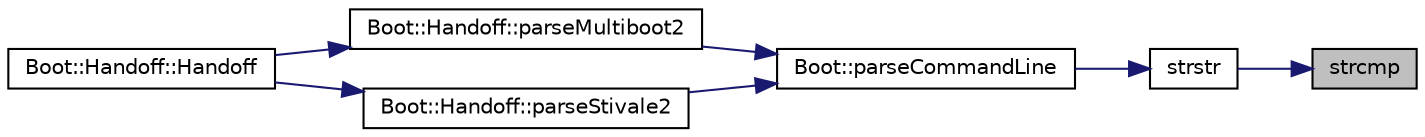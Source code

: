 digraph "strcmp"
{
 // LATEX_PDF_SIZE
  edge [fontname="Helvetica",fontsize="10",labelfontname="Helvetica",labelfontsize="10"];
  node [fontname="Helvetica",fontsize="10",shape=record];
  rankdir="RL";
  Node1 [label="strcmp",height=0.2,width=0.4,color="black", fillcolor="grey75", style="filled", fontcolor="black",tooltip="Compares two strings."];
  Node1 -> Node2 [dir="back",color="midnightblue",fontsize="10",style="solid",fontname="Helvetica"];
  Node2 [label="strstr",height=0.2,width=0.4,color="black", fillcolor="white", style="filled",URL="$d4/da0/string_8hpp.html#ae1e87cf0776db5e2c3f9350b61e56000",tooltip="Locates a substring (needle) within a containing string (haystack)"];
  Node2 -> Node3 [dir="back",color="midnightblue",fontsize="10",style="solid",fontname="Helvetica"];
  Node3 [label="Boot::parseCommandLine",height=0.2,width=0.4,color="black", fillcolor="white", style="filled",URL="$da/d80/namespace_boot.html#a06e63f208a6743c77e14c9428a7446c9",tooltip="Parse a command line for registered arguments."];
  Node3 -> Node4 [dir="back",color="midnightblue",fontsize="10",style="solid",fontname="Helvetica"];
  Node4 [label="Boot::Handoff::parseMultiboot2",height=0.2,width=0.4,color="black", fillcolor="white", style="filled",URL="$df/d70/class_boot_1_1_handoff.html#a660bc107223f5e3bf5b8c4604fed265c",tooltip=" "];
  Node4 -> Node5 [dir="back",color="midnightblue",fontsize="10",style="solid",fontname="Helvetica"];
  Node5 [label="Boot::Handoff::Handoff",height=0.2,width=0.4,color="black", fillcolor="white", style="filled",URL="$df/d70/class_boot_1_1_handoff.html#a63449bd33cc1e30ec2b8ae2bf9ef155d",tooltip=" "];
  Node3 -> Node6 [dir="back",color="midnightblue",fontsize="10",style="solid",fontname="Helvetica"];
  Node6 [label="Boot::Handoff::parseStivale2",height=0.2,width=0.4,color="black", fillcolor="white", style="filled",URL="$df/d70/class_boot_1_1_handoff.html#aa2d1c752220db05f3602f99d07d0dca3",tooltip=" "];
  Node6 -> Node5 [dir="back",color="midnightblue",fontsize="10",style="solid",fontname="Helvetica"];
}
